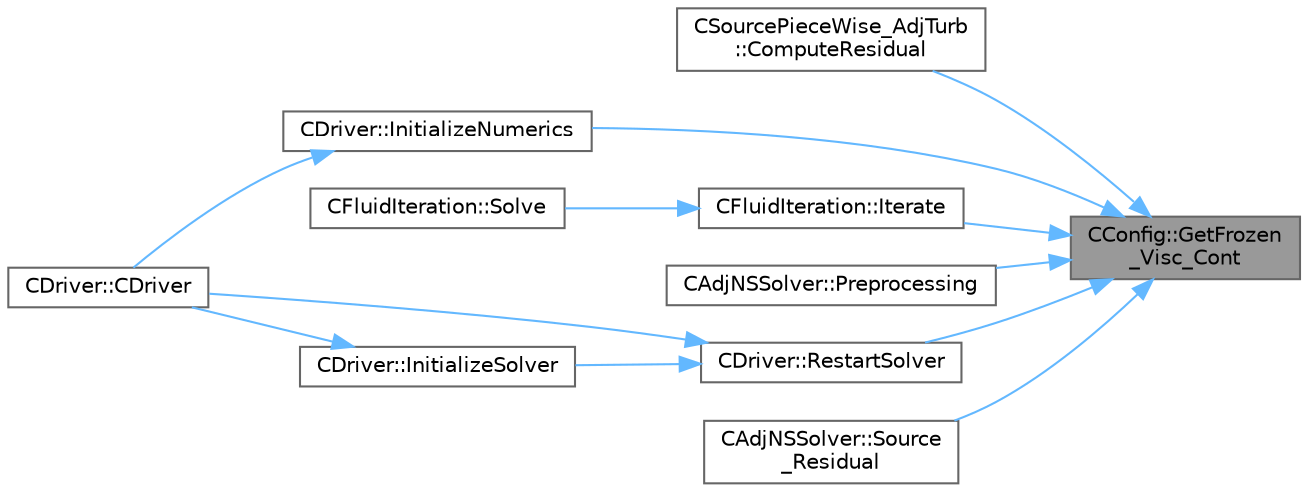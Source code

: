 digraph "CConfig::GetFrozen_Visc_Cont"
{
 // LATEX_PDF_SIZE
  bgcolor="transparent";
  edge [fontname=Helvetica,fontsize=10,labelfontname=Helvetica,labelfontsize=10];
  node [fontname=Helvetica,fontsize=10,shape=box,height=0.2,width=0.4];
  rankdir="RL";
  Node1 [id="Node000001",label="CConfig::GetFrozen\l_Visc_Cont",height=0.2,width=0.4,color="gray40", fillcolor="grey60", style="filled", fontcolor="black",tooltip="Provides information about the way in which the turbulence will be treated by the cont...."];
  Node1 -> Node2 [id="edge1_Node000001_Node000002",dir="back",color="steelblue1",style="solid",tooltip=" "];
  Node2 [id="Node000002",label="CSourcePieceWise_AdjTurb\l::ComputeResidual",height=0.2,width=0.4,color="grey40", fillcolor="white", style="filled",URL="$classCSourcePieceWise__AdjTurb.html#aa1777b31db2d353ae98d01c88b00c2e5",tooltip="Source term integration of the adjoint turbulence equation."];
  Node1 -> Node3 [id="edge2_Node000001_Node000003",dir="back",color="steelblue1",style="solid",tooltip=" "];
  Node3 [id="Node000003",label="CDriver::InitializeNumerics",height=0.2,width=0.4,color="grey40", fillcolor="white", style="filled",URL="$classCDriver.html#a5294ec170c889821b57d4ec7b8dc2c3c",tooltip="Definition and allocation of all solver classes."];
  Node3 -> Node4 [id="edge3_Node000003_Node000004",dir="back",color="steelblue1",style="solid",tooltip=" "];
  Node4 [id="Node000004",label="CDriver::CDriver",height=0.2,width=0.4,color="grey40", fillcolor="white", style="filled",URL="$classCDriver.html#a3fca4a013a6efa9bbb38fe78a86b5f3d",tooltip="Constructor of the class."];
  Node1 -> Node5 [id="edge4_Node000001_Node000005",dir="back",color="steelblue1",style="solid",tooltip=" "];
  Node5 [id="Node000005",label="CFluidIteration::Iterate",height=0.2,width=0.4,color="grey40", fillcolor="white", style="filled",URL="$classCFluidIteration.html#a9ce0d8765aff42207afcd2c9ab6f71d8",tooltip="Perform a single iteration of the fluid system."];
  Node5 -> Node6 [id="edge5_Node000005_Node000006",dir="back",color="steelblue1",style="solid",tooltip=" "];
  Node6 [id="Node000006",label="CFluidIteration::Solve",height=0.2,width=0.4,color="grey40", fillcolor="white", style="filled",URL="$classCFluidIteration.html#ae4c454356af70246063fdcba4accb068",tooltip="Iterate the fluid system for a number of Inner_Iter iterations."];
  Node1 -> Node7 [id="edge6_Node000001_Node000007",dir="back",color="steelblue1",style="solid",tooltip=" "];
  Node7 [id="Node000007",label="CAdjNSSolver::Preprocessing",height=0.2,width=0.4,color="grey40", fillcolor="white", style="filled",URL="$classCAdjNSSolver.html#a0669f6fb8ef7cd7800d151d4aff7d3f6",tooltip="Restart residual and compute gradients."];
  Node1 -> Node8 [id="edge7_Node000001_Node000008",dir="back",color="steelblue1",style="solid",tooltip=" "];
  Node8 [id="Node000008",label="CDriver::RestartSolver",height=0.2,width=0.4,color="grey40", fillcolor="white", style="filled",URL="$classCDriver.html#aebfaa7d180ed13e44f71fed2f6d5b128",tooltip="Restart of the solvers from the restart files."];
  Node8 -> Node4 [id="edge8_Node000008_Node000004",dir="back",color="steelblue1",style="solid",tooltip=" "];
  Node8 -> Node9 [id="edge9_Node000008_Node000009",dir="back",color="steelblue1",style="solid",tooltip=" "];
  Node9 [id="Node000009",label="CDriver::InitializeSolver",height=0.2,width=0.4,color="grey40", fillcolor="white", style="filled",URL="$classCDriver.html#ae57e1a2eb7e8f19259176afdab83e840",tooltip="Definition and allocation of all solution classes."];
  Node9 -> Node4 [id="edge10_Node000009_Node000004",dir="back",color="steelblue1",style="solid",tooltip=" "];
  Node1 -> Node10 [id="edge11_Node000001_Node000010",dir="back",color="steelblue1",style="solid",tooltip=" "];
  Node10 [id="Node000010",label="CAdjNSSolver::Source\l_Residual",height=0.2,width=0.4,color="grey40", fillcolor="white", style="filled",URL="$classCAdjNSSolver.html#a3f7289e94076471c23e53da293b69645",tooltip="Source term computation."];
}
